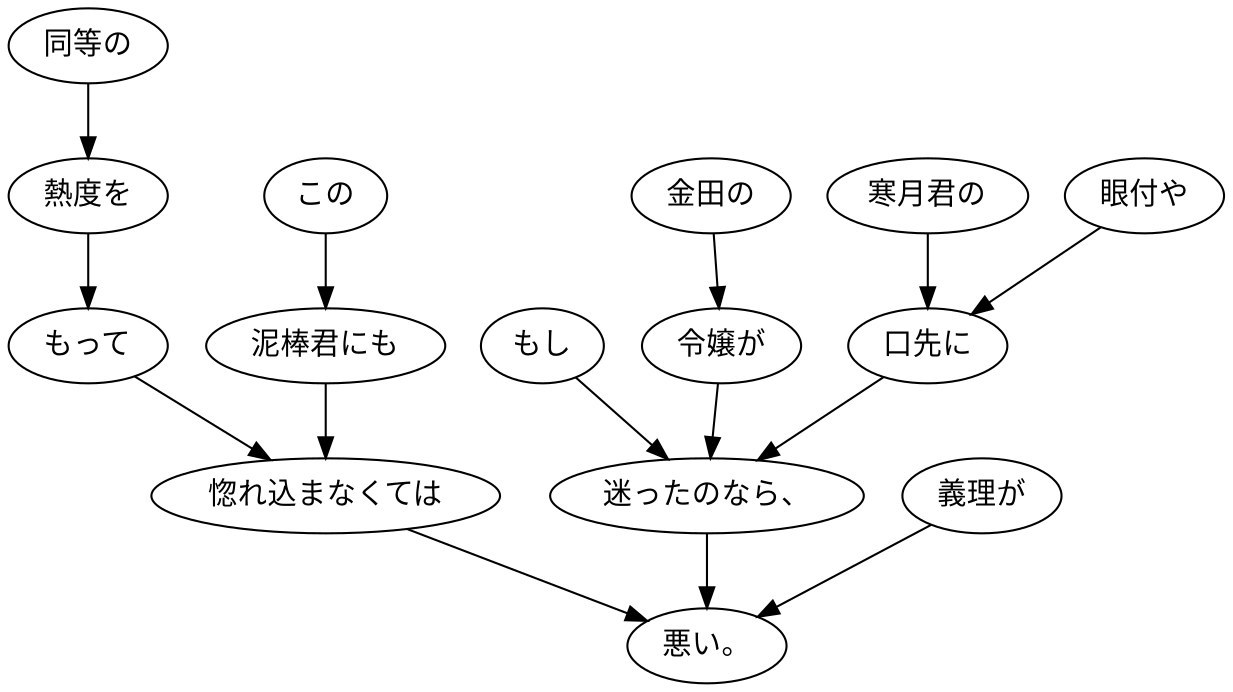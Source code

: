 digraph graph2810 {
	node0 [label="もし"];
	node1 [label="金田の"];
	node2 [label="令嬢が"];
	node3 [label="寒月君の"];
	node4 [label="眼付や"];
	node5 [label="口先に"];
	node6 [label="迷ったのなら、"];
	node7 [label="同等の"];
	node8 [label="熱度を"];
	node9 [label="もって"];
	node10 [label="この"];
	node11 [label="泥棒君にも"];
	node12 [label="惚れ込まなくては"];
	node13 [label="義理が"];
	node14 [label="悪い。"];
	node0 -> node6;
	node1 -> node2;
	node2 -> node6;
	node3 -> node5;
	node4 -> node5;
	node5 -> node6;
	node6 -> node14;
	node7 -> node8;
	node8 -> node9;
	node9 -> node12;
	node10 -> node11;
	node11 -> node12;
	node12 -> node14;
	node13 -> node14;
}
